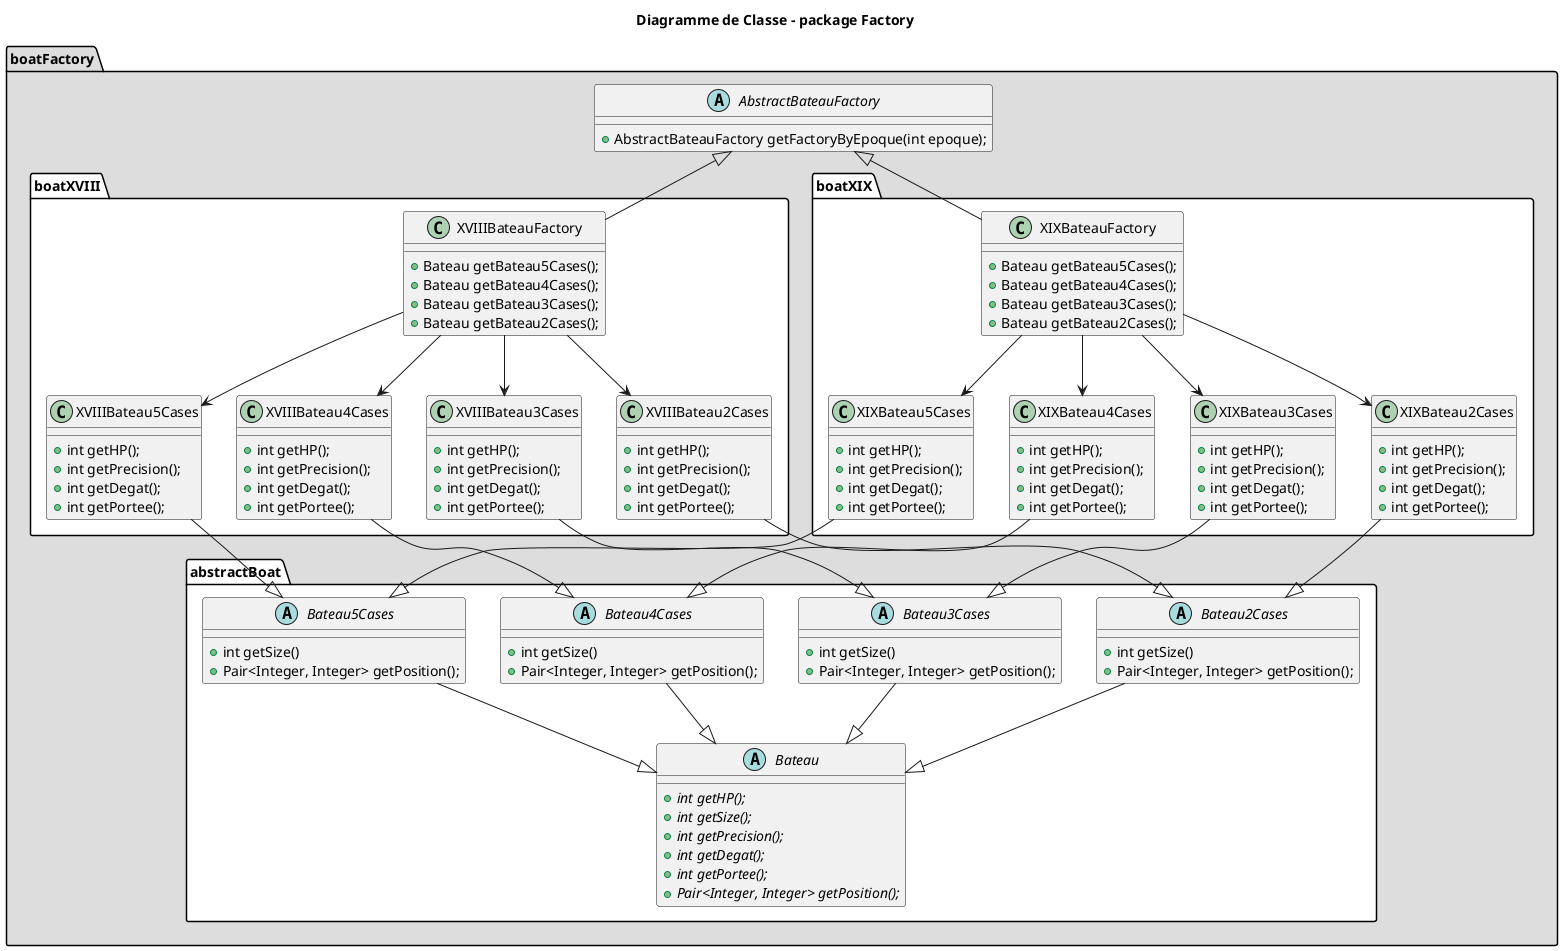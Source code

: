@startuml

title Diagramme de Classe - package Factory

package boatFactory #DDDDDD {
    
    abstract class AbstractBateauFactory {
        + AbstractBateauFactory getFactoryByEpoque(int epoque);
    }


    '########################### BATEAU XVIII #################################

    package boatXVIII #FFFFFF {

        class XVIIIBateauFactory {
            + Bateau getBateau5Cases();
            + Bateau getBateau4Cases();
            + Bateau getBateau3Cases();
            + Bateau getBateau2Cases();
        }

        class XVIIIBateau5Cases {
            + int getHP();
            + int getPrecision();
            + int getDegat();
            + int getPortee();
        }

        class XVIIIBateau4Cases {
            + int getHP();
            + int getPrecision();
            + int getDegat();
            + int getPortee();
        }

        class XVIIIBateau3Cases {
            + int getHP();
            + int getPrecision();
            + int getDegat();
            + int getPortee();
        }

        class XVIIIBateau2Cases {
            + int getHP();
            + int getPrecision();
            + int getDegat();
            + int getPortee();
        }
    }



    '########################### BATEAU XIX #################################

    package boatXIX #FFFFFF {

        class XIXBateauFactory {
            + Bateau getBateau5Cases();
            + Bateau getBateau4Cases();
            + Bateau getBateau3Cases();
            + Bateau getBateau2Cases();
        }

        class XIXBateau2Cases {
            + int getHP();
            + int getPrecision();
            + int getDegat();
            + int getPortee();
        }

        class XIXBateau3Cases {
            + int getHP();
            + int getPrecision();
            + int getDegat();
            + int getPortee();
        }

        class XIXBateau4Cases {
            + int getHP();
            + int getPrecision();
            + int getDegat();
            + int getPortee();
        }

        class XIXBateau5Cases {
            + int getHP();
            + int getPrecision();
            + int getDegat();
            + int getPortee();
        }
    }



    '########################### BATEAU ABSTRACT #################################


    package abstractBoat #FFFFFF {

        abstract class Bateau {
            + {abstract} int getHP();
            + {abstract} int getSize();
            + {abstract} int getPrecision();
            + {abstract} int getDegat();
            + {abstract} int getPortee();
            + {abstract} Pair<Integer, Integer> getPosition();
        }

        abstract class Bateau5Cases {
            + int getSize()
            + Pair<Integer, Integer> getPosition();
        }

        abstract class Bateau4Cases {
            + int getSize()
            + Pair<Integer, Integer> getPosition();
        }

        abstract class Bateau3Cases {
            + int getSize()
            + Pair<Integer, Integer> getPosition();
        }

        abstract class Bateau2Cases {
            + int getSize()
            + Pair<Integer, Integer> getPosition();
        }

    }







    '########################### RELATIONS #################################



    XVIIIBateauFactory -up-|> AbstractBateauFactory
    XIXBateauFactory -up-|> AbstractBateauFactory


    XVIIIBateauFactory --> XVIIIBateau5Cases
    XIXBateauFactory --> XIXBateau5Cases

    XVIIIBateau5Cases --|> Bateau5Cases
    XIXBateau5Cases --|> Bateau5Cases

    Bateau5Cases -down-|> Bateau

    XVIIIBateauFactory --> XVIIIBateau4Cases
    XIXBateauFactory --> XIXBateau4Cases

    XVIIIBateau4Cases --|> Bateau4Cases
    XIXBateau4Cases --|> Bateau4Cases

    Bateau4Cases -down-|> Bateau

    XVIIIBateauFactory --> XVIIIBateau3Cases
    XIXBateauFactory --> XIXBateau3Cases

    XVIIIBateau3Cases --|> Bateau3Cases
    XIXBateau3Cases --|> Bateau3Cases

    Bateau3Cases -down-|> Bateau

    XVIIIBateauFactory --> XVIIIBateau2Cases
    XIXBateauFactory --> XIXBateau2Cases

    XVIIIBateau2Cases --|> Bateau2Cases
    XIXBateau2Cases --|> Bateau2Cases

    Bateau2Cases -down-|> Bateau





    '########################### POSITIONNING #################################

    XVIIIBateau5Cases -[hidden]right-> XVIIIBateau4Cases
    XVIIIBateau4Cases -[hidden]right-> XVIIIBateau3Cases
    XVIIIBateau3Cases -[hidden]right-> XVIIIBateau2Cases
    XVIIIBateau2Cases -[hidden]right-> XIXBateau5Cases
    XIXBateau5Cases -[hidden]right-> XIXBateau4Cases
    XIXBateau4Cases -[hidden]right-> XIXBateau3Cases
    XIXBateau3Cases -[hidden]right-> XIXBateau2Cases

    Bateau5Cases -[hidden]right-> Bateau4Cases
    Bateau4Cases -[hidden]right-> Bateau3Cases
    Bateau3Cases -[hidden]right-> Bateau2Cases


    





    

}

@enduml
